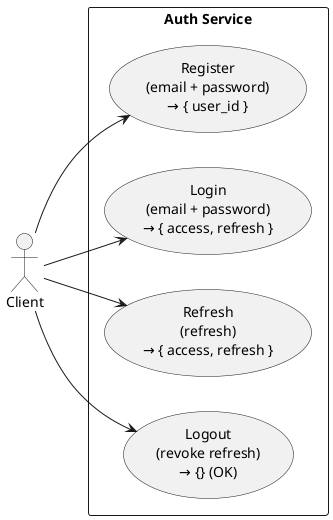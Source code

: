 @startuml auth_usecases
left to right direction
actor Client
rectangle "Auth Service" {
  usecase "Register\n(email + password)\n→ { user_id }" as UC_Register
  usecase "Login\n(email + password)\n→ { access, refresh }" as UC_Login
  usecase "Refresh\n(refresh)\n→ { access, refresh }" as UC_Refresh
  usecase "Logout\n(revoke refresh)\n→ {} (OK)" as UC_Logout
}
Client --> UC_Register
Client --> UC_Login
Client --> UC_Refresh
Client --> UC_Logout
@enduml
